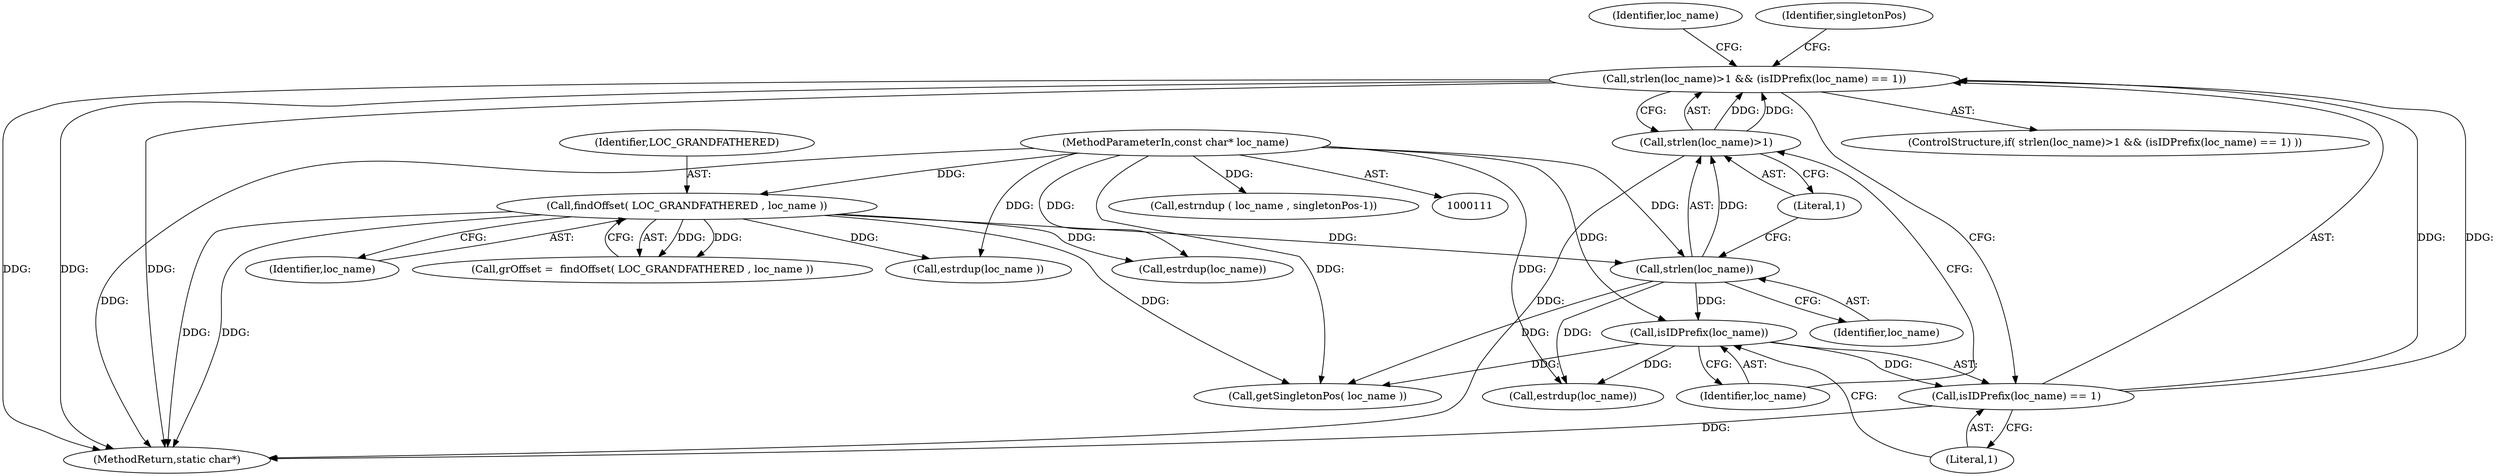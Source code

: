 digraph "0_php-src_97eff7eb57fc2320c267a949cffd622c38712484?w=1_22@API" {
"1000189" [label="(Call,strlen(loc_name)>1 && (isIDPrefix(loc_name) == 1))"];
"1000190" [label="(Call,strlen(loc_name)>1)"];
"1000191" [label="(Call,strlen(loc_name))"];
"1000154" [label="(Call,findOffset( LOC_GRANDFATHERED , loc_name ))"];
"1000112" [label="(MethodParameterIn,const char* loc_name)"];
"1000194" [label="(Call,isIDPrefix(loc_name) == 1)"];
"1000195" [label="(Call,isIDPrefix(loc_name))"];
"1000200" [label="(Call,estrdup(loc_name))"];
"1000201" [label="(Identifier,loc_name)"];
"1000112" [label="(MethodParameterIn,const char* loc_name)"];
"1000197" [label="(Literal,1)"];
"1000191" [label="(Call,strlen(loc_name))"];
"1000233" [label="(Call,estrdup(loc_name ))"];
"1000389" [label="(MethodReturn,static char*)"];
"1000188" [label="(ControlStructure,if( strlen(loc_name)>1 && (isIDPrefix(loc_name) == 1) ))"];
"1000190" [label="(Call,strlen(loc_name)>1)"];
"1000204" [label="(Call,getSingletonPos( loc_name ))"];
"1000156" [label="(Identifier,loc_name)"];
"1000221" [label="(Call,estrndup ( loc_name , singletonPos-1))"];
"1000203" [label="(Identifier,singletonPos)"];
"1000154" [label="(Call,findOffset( LOC_GRANDFATHERED , loc_name ))"];
"1000170" [label="(Call,estrdup(loc_name))"];
"1000193" [label="(Literal,1)"];
"1000152" [label="(Call,grOffset =  findOffset( LOC_GRANDFATHERED , loc_name ))"];
"1000196" [label="(Identifier,loc_name)"];
"1000192" [label="(Identifier,loc_name)"];
"1000195" [label="(Call,isIDPrefix(loc_name))"];
"1000189" [label="(Call,strlen(loc_name)>1 && (isIDPrefix(loc_name) == 1))"];
"1000194" [label="(Call,isIDPrefix(loc_name) == 1)"];
"1000155" [label="(Identifier,LOC_GRANDFATHERED)"];
"1000189" -> "1000188"  [label="AST: "];
"1000189" -> "1000190"  [label="CFG: "];
"1000189" -> "1000194"  [label="CFG: "];
"1000190" -> "1000189"  [label="AST: "];
"1000194" -> "1000189"  [label="AST: "];
"1000201" -> "1000189"  [label="CFG: "];
"1000203" -> "1000189"  [label="CFG: "];
"1000189" -> "1000389"  [label="DDG: "];
"1000189" -> "1000389"  [label="DDG: "];
"1000189" -> "1000389"  [label="DDG: "];
"1000190" -> "1000189"  [label="DDG: "];
"1000190" -> "1000189"  [label="DDG: "];
"1000194" -> "1000189"  [label="DDG: "];
"1000194" -> "1000189"  [label="DDG: "];
"1000190" -> "1000193"  [label="CFG: "];
"1000191" -> "1000190"  [label="AST: "];
"1000193" -> "1000190"  [label="AST: "];
"1000196" -> "1000190"  [label="CFG: "];
"1000190" -> "1000389"  [label="DDG: "];
"1000191" -> "1000190"  [label="DDG: "];
"1000191" -> "1000192"  [label="CFG: "];
"1000192" -> "1000191"  [label="AST: "];
"1000193" -> "1000191"  [label="CFG: "];
"1000154" -> "1000191"  [label="DDG: "];
"1000112" -> "1000191"  [label="DDG: "];
"1000191" -> "1000195"  [label="DDG: "];
"1000191" -> "1000200"  [label="DDG: "];
"1000191" -> "1000204"  [label="DDG: "];
"1000154" -> "1000152"  [label="AST: "];
"1000154" -> "1000156"  [label="CFG: "];
"1000155" -> "1000154"  [label="AST: "];
"1000156" -> "1000154"  [label="AST: "];
"1000152" -> "1000154"  [label="CFG: "];
"1000154" -> "1000389"  [label="DDG: "];
"1000154" -> "1000389"  [label="DDG: "];
"1000154" -> "1000152"  [label="DDG: "];
"1000154" -> "1000152"  [label="DDG: "];
"1000112" -> "1000154"  [label="DDG: "];
"1000154" -> "1000170"  [label="DDG: "];
"1000154" -> "1000204"  [label="DDG: "];
"1000154" -> "1000233"  [label="DDG: "];
"1000112" -> "1000111"  [label="AST: "];
"1000112" -> "1000389"  [label="DDG: "];
"1000112" -> "1000170"  [label="DDG: "];
"1000112" -> "1000195"  [label="DDG: "];
"1000112" -> "1000200"  [label="DDG: "];
"1000112" -> "1000204"  [label="DDG: "];
"1000112" -> "1000221"  [label="DDG: "];
"1000112" -> "1000233"  [label="DDG: "];
"1000194" -> "1000197"  [label="CFG: "];
"1000195" -> "1000194"  [label="AST: "];
"1000197" -> "1000194"  [label="AST: "];
"1000194" -> "1000389"  [label="DDG: "];
"1000195" -> "1000194"  [label="DDG: "];
"1000195" -> "1000196"  [label="CFG: "];
"1000196" -> "1000195"  [label="AST: "];
"1000197" -> "1000195"  [label="CFG: "];
"1000195" -> "1000200"  [label="DDG: "];
"1000195" -> "1000204"  [label="DDG: "];
}
